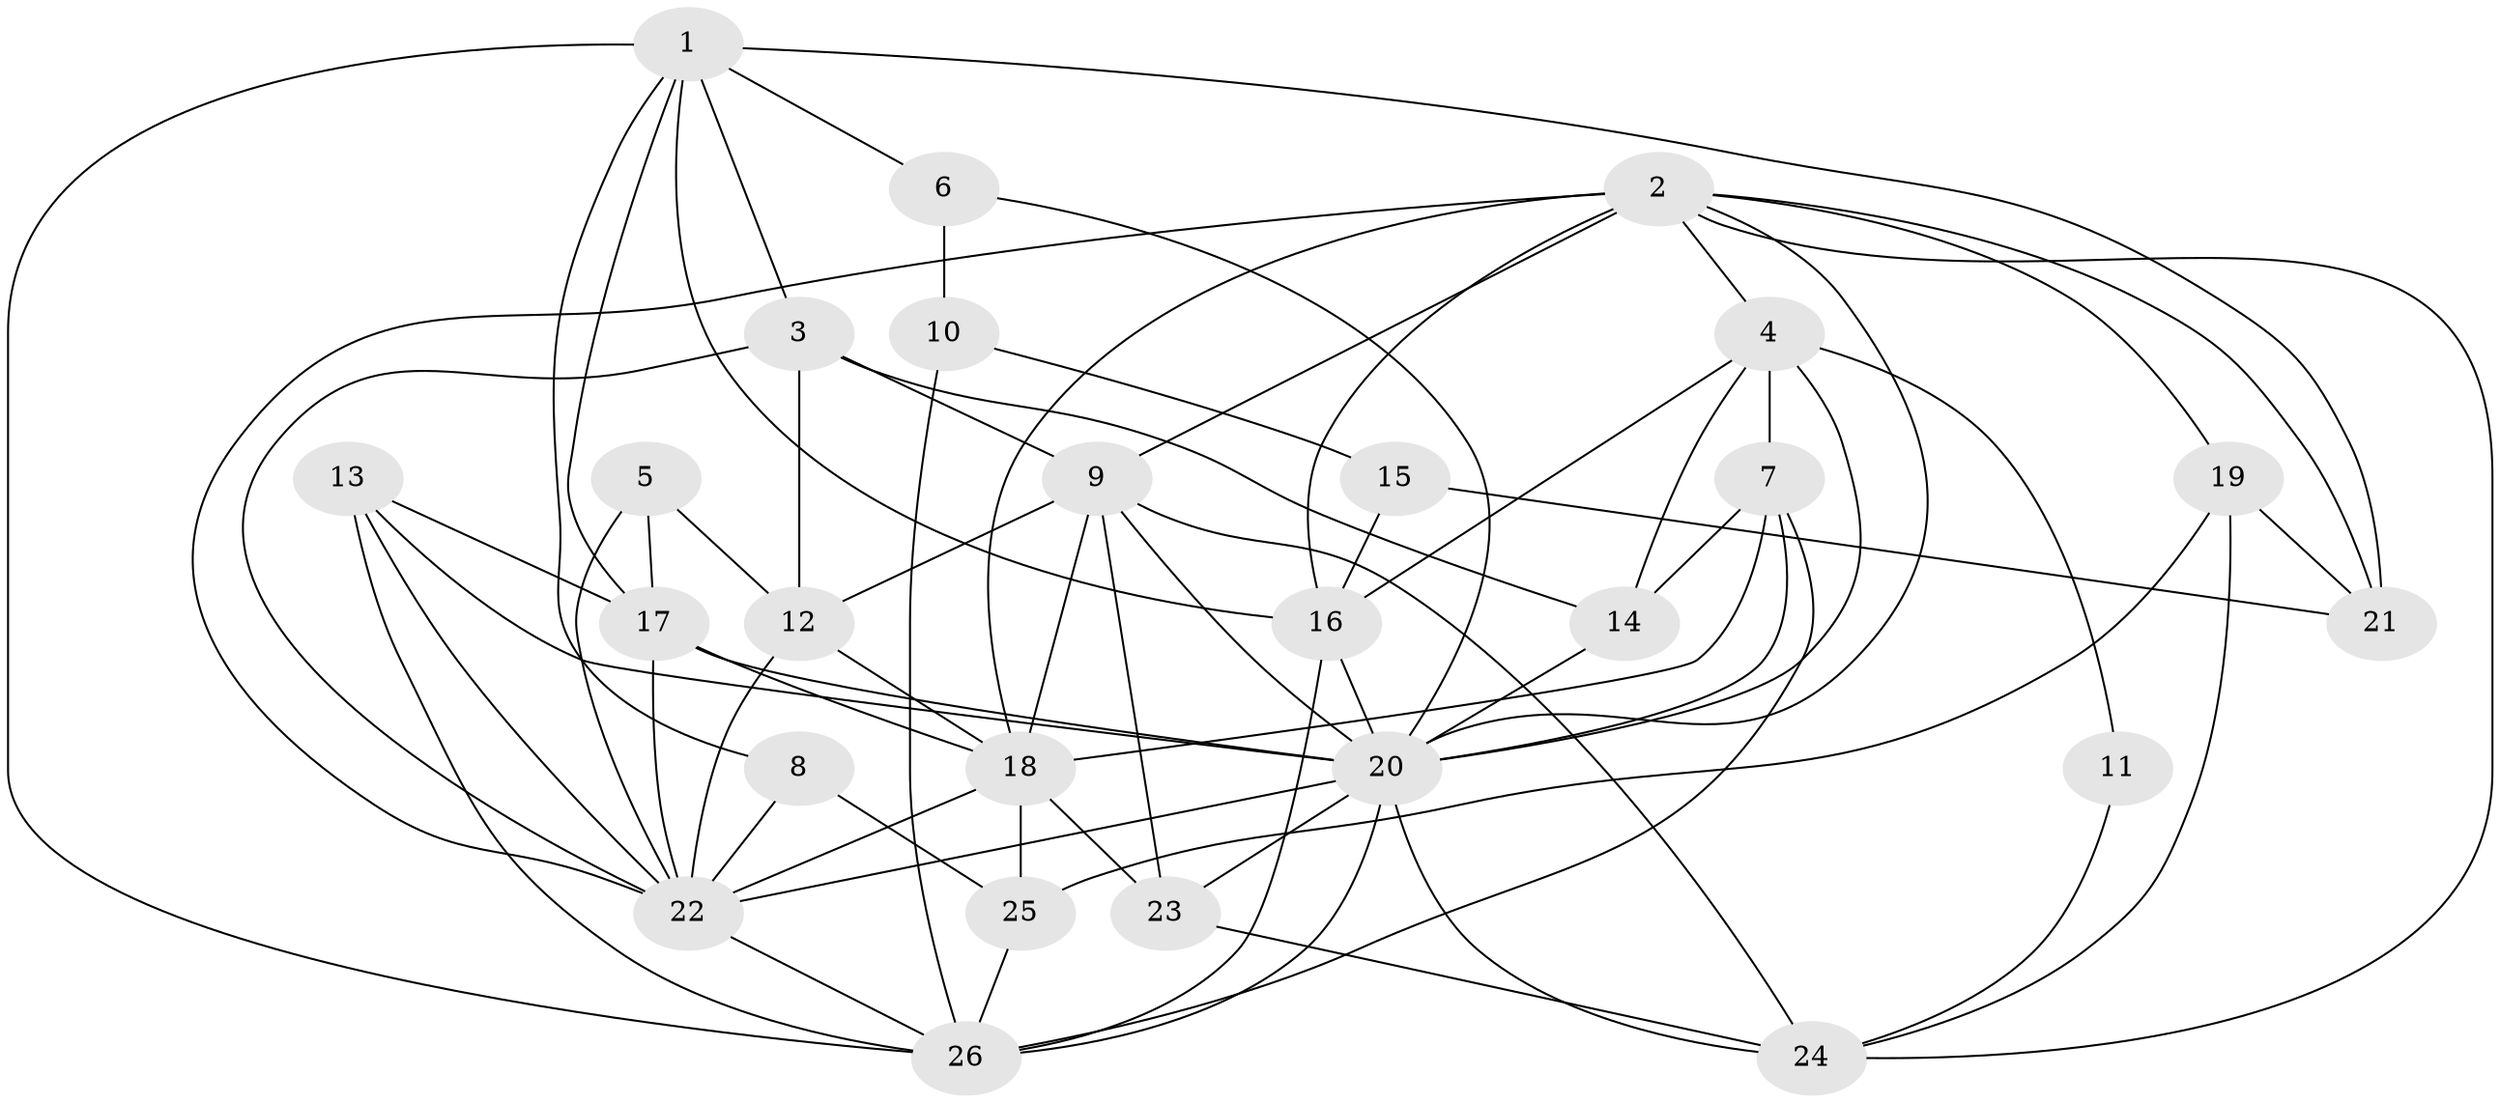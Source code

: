 // original degree distribution, {8: 0.015873015873015872, 2: 0.14285714285714285, 3: 0.2698412698412698, 7: 0.047619047619047616, 6: 0.07936507936507936, 4: 0.25396825396825395, 5: 0.19047619047619047}
// Generated by graph-tools (version 1.1) at 2025/37/03/04/25 23:37:07]
// undirected, 26 vertices, 71 edges
graph export_dot {
  node [color=gray90,style=filled];
  1;
  2;
  3;
  4;
  5;
  6;
  7;
  8;
  9;
  10;
  11;
  12;
  13;
  14;
  15;
  16;
  17;
  18;
  19;
  20;
  21;
  22;
  23;
  24;
  25;
  26;
  1 -- 3 [weight=1.0];
  1 -- 6 [weight=1.0];
  1 -- 8 [weight=1.0];
  1 -- 16 [weight=1.0];
  1 -- 17 [weight=1.0];
  1 -- 21 [weight=1.0];
  1 -- 26 [weight=1.0];
  2 -- 4 [weight=1.0];
  2 -- 9 [weight=1.0];
  2 -- 16 [weight=3.0];
  2 -- 18 [weight=1.0];
  2 -- 19 [weight=1.0];
  2 -- 20 [weight=1.0];
  2 -- 21 [weight=1.0];
  2 -- 22 [weight=1.0];
  2 -- 24 [weight=1.0];
  3 -- 9 [weight=1.0];
  3 -- 12 [weight=1.0];
  3 -- 14 [weight=1.0];
  3 -- 22 [weight=1.0];
  4 -- 7 [weight=1.0];
  4 -- 11 [weight=1.0];
  4 -- 14 [weight=1.0];
  4 -- 16 [weight=1.0];
  4 -- 20 [weight=1.0];
  5 -- 12 [weight=1.0];
  5 -- 17 [weight=1.0];
  5 -- 22 [weight=1.0];
  6 -- 10 [weight=1.0];
  6 -- 20 [weight=1.0];
  7 -- 14 [weight=1.0];
  7 -- 18 [weight=1.0];
  7 -- 20 [weight=1.0];
  7 -- 26 [weight=1.0];
  8 -- 22 [weight=1.0];
  8 -- 25 [weight=1.0];
  9 -- 12 [weight=1.0];
  9 -- 18 [weight=2.0];
  9 -- 20 [weight=1.0];
  9 -- 23 [weight=2.0];
  9 -- 24 [weight=1.0];
  10 -- 15 [weight=1.0];
  10 -- 26 [weight=2.0];
  11 -- 24 [weight=1.0];
  12 -- 18 [weight=2.0];
  12 -- 22 [weight=2.0];
  13 -- 17 [weight=1.0];
  13 -- 20 [weight=1.0];
  13 -- 22 [weight=1.0];
  13 -- 26 [weight=1.0];
  14 -- 20 [weight=1.0];
  15 -- 16 [weight=1.0];
  15 -- 21 [weight=1.0];
  16 -- 20 [weight=1.0];
  16 -- 26 [weight=1.0];
  17 -- 18 [weight=1.0];
  17 -- 20 [weight=1.0];
  17 -- 22 [weight=1.0];
  18 -- 22 [weight=1.0];
  18 -- 23 [weight=1.0];
  18 -- 25 [weight=2.0];
  19 -- 21 [weight=1.0];
  19 -- 24 [weight=1.0];
  19 -- 25 [weight=2.0];
  20 -- 22 [weight=2.0];
  20 -- 23 [weight=1.0];
  20 -- 24 [weight=1.0];
  20 -- 26 [weight=1.0];
  22 -- 26 [weight=2.0];
  23 -- 24 [weight=1.0];
  25 -- 26 [weight=3.0];
}
